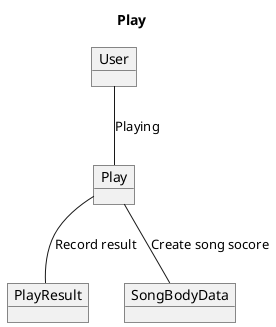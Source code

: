 @startuml
title Play
object Play
object User
object PlayResult
object SongBodyData

User -- Play : Playing
Play -- PlayResult : Record result
Play -- SongBodyData : Create song socore
@enduml